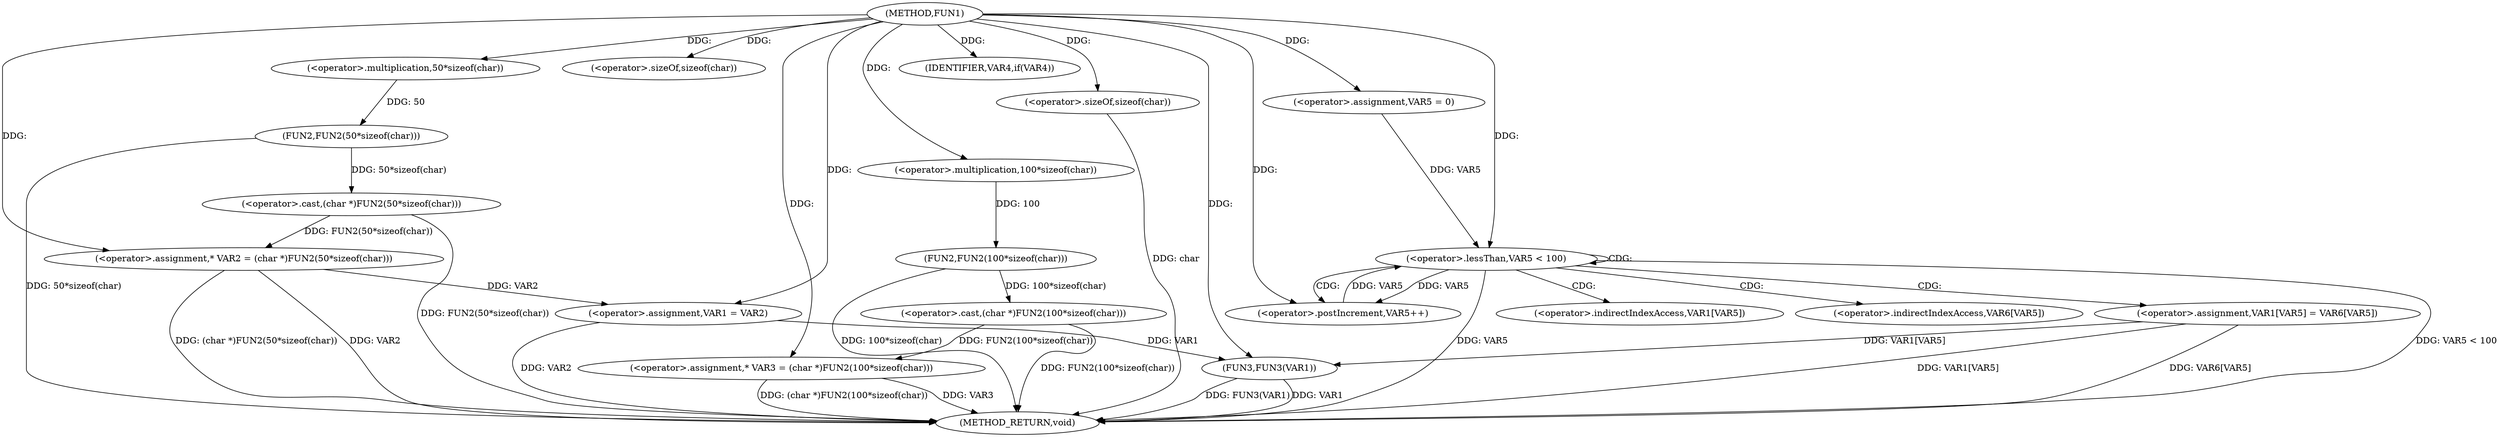 digraph FUN1 {  
"1000100" [label = "(METHOD,FUN1)" ]
"1000151" [label = "(METHOD_RETURN,void)" ]
"1000104" [label = "(<operator>.assignment,* VAR2 = (char *)FUN2(50*sizeof(char)))" ]
"1000106" [label = "(<operator>.cast,(char *)FUN2(50*sizeof(char)))" ]
"1000108" [label = "(FUN2,FUN2(50*sizeof(char)))" ]
"1000109" [label = "(<operator>.multiplication,50*sizeof(char))" ]
"1000111" [label = "(<operator>.sizeOf,sizeof(char))" ]
"1000114" [label = "(<operator>.assignment,* VAR3 = (char *)FUN2(100*sizeof(char)))" ]
"1000116" [label = "(<operator>.cast,(char *)FUN2(100*sizeof(char)))" ]
"1000118" [label = "(FUN2,FUN2(100*sizeof(char)))" ]
"1000119" [label = "(<operator>.multiplication,100*sizeof(char))" ]
"1000121" [label = "(<operator>.sizeOf,sizeof(char))" ]
"1000124" [label = "(IDENTIFIER,VAR4,if(VAR4))" ]
"1000126" [label = "(<operator>.assignment,VAR1 = VAR2)" ]
"1000133" [label = "(<operator>.assignment,VAR5 = 0)" ]
"1000136" [label = "(<operator>.lessThan,VAR5 < 100)" ]
"1000139" [label = "(<operator>.postIncrement,VAR5++)" ]
"1000142" [label = "(<operator>.assignment,VAR1[VAR5] = VAR6[VAR5])" ]
"1000149" [label = "(FUN3,FUN3(VAR1))" ]
"1000143" [label = "(<operator>.indirectIndexAccess,VAR1[VAR5])" ]
"1000146" [label = "(<operator>.indirectIndexAccess,VAR6[VAR5])" ]
  "1000106" -> "1000151"  [ label = "DDG: FUN2(50*sizeof(char))"] 
  "1000104" -> "1000151"  [ label = "DDG: VAR2"] 
  "1000149" -> "1000151"  [ label = "DDG: FUN3(VAR1)"] 
  "1000116" -> "1000151"  [ label = "DDG: FUN2(100*sizeof(char))"] 
  "1000149" -> "1000151"  [ label = "DDG: VAR1"] 
  "1000126" -> "1000151"  [ label = "DDG: VAR2"] 
  "1000118" -> "1000151"  [ label = "DDG: 100*sizeof(char)"] 
  "1000142" -> "1000151"  [ label = "DDG: VAR6[VAR5]"] 
  "1000114" -> "1000151"  [ label = "DDG: (char *)FUN2(100*sizeof(char))"] 
  "1000114" -> "1000151"  [ label = "DDG: VAR3"] 
  "1000142" -> "1000151"  [ label = "DDG: VAR1[VAR5]"] 
  "1000136" -> "1000151"  [ label = "DDG: VAR5 < 100"] 
  "1000121" -> "1000151"  [ label = "DDG: char"] 
  "1000136" -> "1000151"  [ label = "DDG: VAR5"] 
  "1000104" -> "1000151"  [ label = "DDG: (char *)FUN2(50*sizeof(char))"] 
  "1000108" -> "1000151"  [ label = "DDG: 50*sizeof(char)"] 
  "1000106" -> "1000104"  [ label = "DDG: FUN2(50*sizeof(char))"] 
  "1000100" -> "1000104"  [ label = "DDG: "] 
  "1000108" -> "1000106"  [ label = "DDG: 50*sizeof(char)"] 
  "1000109" -> "1000108"  [ label = "DDG: 50"] 
  "1000100" -> "1000109"  [ label = "DDG: "] 
  "1000100" -> "1000111"  [ label = "DDG: "] 
  "1000116" -> "1000114"  [ label = "DDG: FUN2(100*sizeof(char))"] 
  "1000100" -> "1000114"  [ label = "DDG: "] 
  "1000118" -> "1000116"  [ label = "DDG: 100*sizeof(char)"] 
  "1000119" -> "1000118"  [ label = "DDG: 100"] 
  "1000100" -> "1000119"  [ label = "DDG: "] 
  "1000100" -> "1000121"  [ label = "DDG: "] 
  "1000100" -> "1000124"  [ label = "DDG: "] 
  "1000104" -> "1000126"  [ label = "DDG: VAR2"] 
  "1000100" -> "1000126"  [ label = "DDG: "] 
  "1000100" -> "1000133"  [ label = "DDG: "] 
  "1000139" -> "1000136"  [ label = "DDG: VAR5"] 
  "1000133" -> "1000136"  [ label = "DDG: VAR5"] 
  "1000100" -> "1000136"  [ label = "DDG: "] 
  "1000136" -> "1000139"  [ label = "DDG: VAR5"] 
  "1000100" -> "1000139"  [ label = "DDG: "] 
  "1000126" -> "1000149"  [ label = "DDG: VAR1"] 
  "1000142" -> "1000149"  [ label = "DDG: VAR1[VAR5]"] 
  "1000100" -> "1000149"  [ label = "DDG: "] 
  "1000136" -> "1000142"  [ label = "CDG: "] 
  "1000136" -> "1000139"  [ label = "CDG: "] 
  "1000136" -> "1000146"  [ label = "CDG: "] 
  "1000136" -> "1000143"  [ label = "CDG: "] 
  "1000136" -> "1000136"  [ label = "CDG: "] 
}
